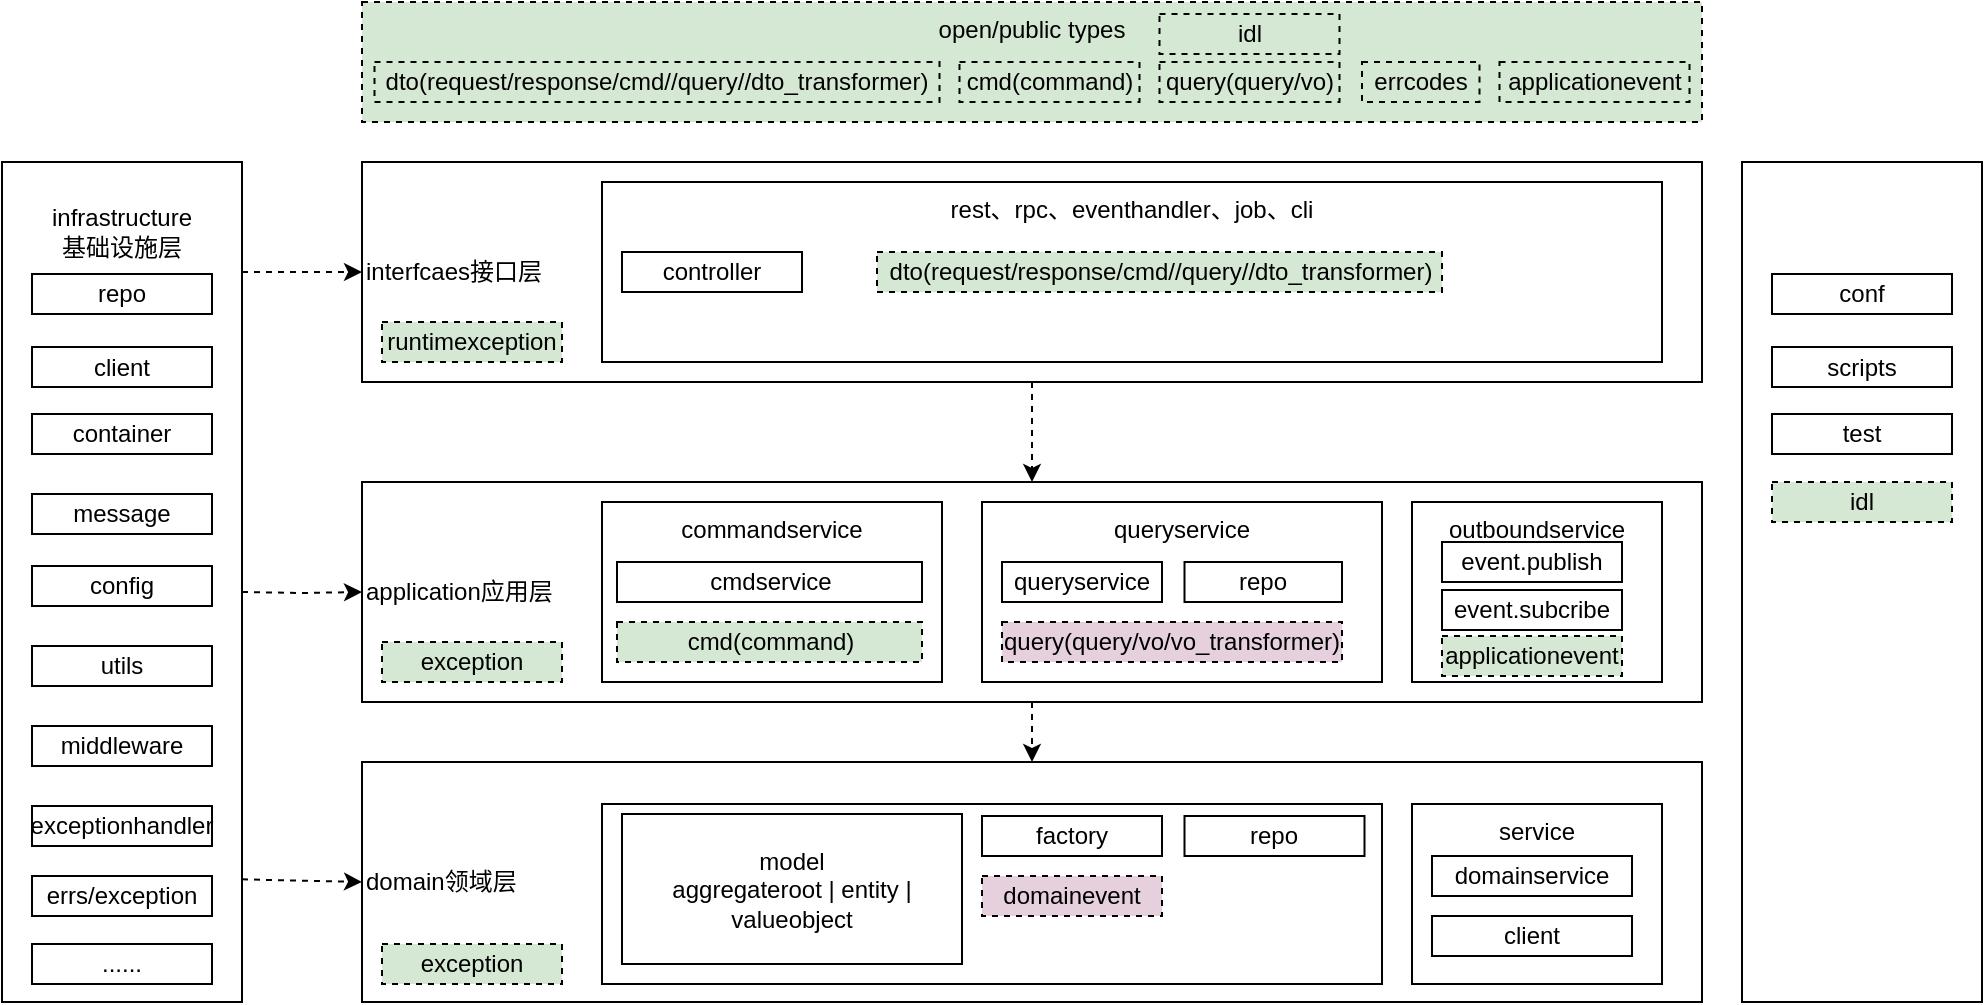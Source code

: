 <mxfile version="16.2.2" type="github">
  <diagram id="KwR87--WbYQBbyf-OmaU" name="Page-1">
    <mxGraphModel dx="1869" dy="1765" grid="1" gridSize="10" guides="1" tooltips="1" connect="1" arrows="1" fold="1" page="1" pageScale="1" pageWidth="827" pageHeight="1169" math="0" shadow="0">
      <root>
        <mxCell id="0" />
        <mxCell id="1" parent="0" />
        <mxCell id="RdTl-FuKnoiDI4QdVvTT-2" value="domain领域层" style="rounded=0;whiteSpace=wrap;align=left;" vertex="1" parent="1">
          <mxGeometry x="160" y="350" width="670" height="120" as="geometry" />
        </mxCell>
        <mxCell id="RdTl-FuKnoiDI4QdVvTT-3" value="" style="rounded=0;whiteSpace=wrap;verticalAlign=top;" vertex="1" parent="1">
          <mxGeometry x="280" y="371" width="390" height="90" as="geometry" />
        </mxCell>
        <mxCell id="RdTl-FuKnoiDI4QdVvTT-4" value="service" style="rounded=0;whiteSpace=wrap;horizontal=1;verticalAlign=top;" vertex="1" parent="1">
          <mxGeometry x="685" y="371" width="125" height="90" as="geometry" />
        </mxCell>
        <mxCell id="RdTl-FuKnoiDI4QdVvTT-5" value="model&#xa;aggregateroot | entity | valueobject" style="rounded=0;whiteSpace=wrap;fontStyle=0;verticalAlign=middle;" vertex="1" parent="1">
          <mxGeometry x="290" y="376" width="170" height="75" as="geometry" />
        </mxCell>
        <mxCell id="RdTl-FuKnoiDI4QdVvTT-6" value="repo" style="rounded=0;whiteSpace=wrap;" vertex="1" parent="1">
          <mxGeometry x="571.25" y="377" width="90" height="20" as="geometry" />
        </mxCell>
        <mxCell id="RdTl-FuKnoiDI4QdVvTT-7" value="domainevent" style="rounded=0;whiteSpace=wrap;dashed=1;fillColor=#E6D0DE;" vertex="1" parent="1">
          <mxGeometry x="470" y="407" width="90" height="20" as="geometry" />
        </mxCell>
        <mxCell id="RdTl-FuKnoiDI4QdVvTT-8" value="application应用层" style="rounded=0;whiteSpace=wrap;align=left;" vertex="1" parent="1">
          <mxGeometry x="160" y="210" width="670" height="110" as="geometry" />
        </mxCell>
        <mxCell id="RdTl-FuKnoiDI4QdVvTT-9" value="queryservice" style="rounded=0;whiteSpace=wrap;verticalAlign=top;" vertex="1" parent="1">
          <mxGeometry x="470" y="220" width="200" height="90" as="geometry" />
        </mxCell>
        <mxCell id="RdTl-FuKnoiDI4QdVvTT-10" value="outboundservice" style="rounded=0;whiteSpace=wrap;verticalAlign=top;" vertex="1" parent="1">
          <mxGeometry x="685" y="220" width="125" height="90" as="geometry" />
        </mxCell>
        <mxCell id="RdTl-FuKnoiDI4QdVvTT-11" value="query(query/vo/vo_transformer)" style="rounded=0;whiteSpace=wrap;fillColor=#E6D0DE;dashed=1;" vertex="1" parent="1">
          <mxGeometry x="480" y="280" width="170" height="20" as="geometry" />
        </mxCell>
        <mxCell id="RdTl-FuKnoiDI4QdVvTT-12" value="queryservice" style="rounded=0;whiteSpace=wrap;fillColor=none;" vertex="1" parent="1">
          <mxGeometry x="480" y="250" width="80" height="20" as="geometry" />
        </mxCell>
        <mxCell id="RdTl-FuKnoiDI4QdVvTT-13" value="interfcaes接口层" style="rounded=0;whiteSpace=wrap;align=left;" vertex="1" parent="1">
          <mxGeometry x="160" y="50" width="670" height="110" as="geometry" />
        </mxCell>
        <mxCell id="RdTl-FuKnoiDI4QdVvTT-14" value="rest、rpc、eventhandler、job、cli" style="rounded=0;whiteSpace=wrap;verticalAlign=top;" vertex="1" parent="1">
          <mxGeometry x="280" y="60" width="530" height="90" as="geometry" />
        </mxCell>
        <mxCell id="RdTl-FuKnoiDI4QdVvTT-15" value="controller" style="rounded=0;whiteSpace=wrap;" vertex="1" parent="1">
          <mxGeometry x="290" y="95" width="90" height="20" as="geometry" />
        </mxCell>
        <mxCell id="RdTl-FuKnoiDI4QdVvTT-16" value="" style="endArrow=classic;html=1;exitX=0.5;exitY=1;exitDx=0;exitDy=0;entryX=0.5;entryY=0;entryDx=0;entryDy=0;dashed=1;" edge="1" parent="1" source="RdTl-FuKnoiDI4QdVvTT-8" target="RdTl-FuKnoiDI4QdVvTT-2">
          <mxGeometry width="50" height="50" relative="1" as="geometry">
            <mxPoint x="515" y="320" as="sourcePoint" />
            <mxPoint x="347.5" y="350" as="targetPoint" />
          </mxGeometry>
        </mxCell>
        <mxCell id="RdTl-FuKnoiDI4QdVvTT-17" value="" style="endArrow=classic;html=1;exitX=0.5;exitY=1;exitDx=0;exitDy=0;dashed=1;" edge="1" parent="1" source="RdTl-FuKnoiDI4QdVvTT-13" target="RdTl-FuKnoiDI4QdVvTT-8">
          <mxGeometry width="50" height="50" relative="1" as="geometry">
            <mxPoint x="450" y="320" as="sourcePoint" />
            <mxPoint x="310" y="360" as="targetPoint" />
          </mxGeometry>
        </mxCell>
        <mxCell id="RdTl-FuKnoiDI4QdVvTT-18" value="" style="edgeStyle=orthogonalEdgeStyle;rounded=0;orthogonalLoop=1;jettySize=auto;html=1;dashed=1;strokeWidth=1;fontStyle=0;" edge="1" parent="1" target="RdTl-FuKnoiDI4QdVvTT-8">
          <mxGeometry relative="1" as="geometry">
            <mxPoint x="100" y="265" as="sourcePoint" />
          </mxGeometry>
        </mxCell>
        <mxCell id="RdTl-FuKnoiDI4QdVvTT-19" value="&#xa;infrastructure&#xa;基础设施层" style="rounded=0;whiteSpace=wrap;align=center;verticalAlign=top;" vertex="1" parent="1">
          <mxGeometry x="-20" y="50" width="120" height="420" as="geometry" />
        </mxCell>
        <mxCell id="RdTl-FuKnoiDI4QdVvTT-20" value="" style="endArrow=classic;html=1;exitX=1;exitY=0.854;exitDx=0;exitDy=0;entryX=0;entryY=0.5;entryDx=0;entryDy=0;dashed=1;exitPerimeter=0;" edge="1" parent="1" source="RdTl-FuKnoiDI4QdVvTT-19" target="RdTl-FuKnoiDI4QdVvTT-2">
          <mxGeometry width="50" height="50" relative="1" as="geometry">
            <mxPoint x="450" y="320" as="sourcePoint" />
            <mxPoint x="310" y="360" as="targetPoint" />
          </mxGeometry>
        </mxCell>
        <mxCell id="RdTl-FuKnoiDI4QdVvTT-21" value="" style="endArrow=classic;html=1;exitX=1;exitY=0.131;exitDx=0;exitDy=0;entryX=0;entryY=0.5;entryDx=0;entryDy=0;dashed=1;exitPerimeter=0;" edge="1" parent="1" source="RdTl-FuKnoiDI4QdVvTT-19" target="RdTl-FuKnoiDI4QdVvTT-13">
          <mxGeometry width="50" height="50" relative="1" as="geometry">
            <mxPoint x="460" y="330" as="sourcePoint" />
            <mxPoint x="320" y="370" as="targetPoint" />
          </mxGeometry>
        </mxCell>
        <mxCell id="RdTl-FuKnoiDI4QdVvTT-22" value="repo" style="rounded=0;whiteSpace=wrap;" vertex="1" parent="1">
          <mxGeometry x="-5" y="106" width="90" height="20" as="geometry" />
        </mxCell>
        <mxCell id="RdTl-FuKnoiDI4QdVvTT-23" value="container" style="rounded=0;whiteSpace=wrap;" vertex="1" parent="1">
          <mxGeometry x="-5" y="176" width="90" height="20" as="geometry" />
        </mxCell>
        <mxCell id="RdTl-FuKnoiDI4QdVvTT-24" value="client" style="rounded=0;whiteSpace=wrap;" vertex="1" parent="1">
          <mxGeometry x="-5" y="142.5" width="90" height="20" as="geometry" />
        </mxCell>
        <mxCell id="RdTl-FuKnoiDI4QdVvTT-25" value="config" style="rounded=0;whiteSpace=wrap;" vertex="1" parent="1">
          <mxGeometry x="-5" y="252" width="90" height="20" as="geometry" />
        </mxCell>
        <mxCell id="RdTl-FuKnoiDI4QdVvTT-26" value="utils" style="rounded=0;whiteSpace=wrap;" vertex="1" parent="1">
          <mxGeometry x="-5" y="292" width="90" height="20" as="geometry" />
        </mxCell>
        <mxCell id="RdTl-FuKnoiDI4QdVvTT-27" value="middleware" style="rounded=0;whiteSpace=wrap;" vertex="1" parent="1">
          <mxGeometry x="-5" y="332" width="90" height="20" as="geometry" />
        </mxCell>
        <mxCell id="RdTl-FuKnoiDI4QdVvTT-28" value="event.publish" style="rounded=0;whiteSpace=wrap;" vertex="1" parent="1">
          <mxGeometry x="700" y="240" width="90" height="20" as="geometry" />
        </mxCell>
        <mxCell id="RdTl-FuKnoiDI4QdVvTT-29" value="event.subcribe" style="rounded=0;whiteSpace=wrap;" vertex="1" parent="1">
          <mxGeometry x="700" y="264" width="90" height="20" as="geometry" />
        </mxCell>
        <mxCell id="RdTl-FuKnoiDI4QdVvTT-30" value="message" style="rounded=0;whiteSpace=wrap;" vertex="1" parent="1">
          <mxGeometry x="-5" y="216" width="90" height="20" as="geometry" />
        </mxCell>
        <mxCell id="RdTl-FuKnoiDI4QdVvTT-31" value="factory" style="rounded=0;whiteSpace=wrap;" vertex="1" parent="1">
          <mxGeometry x="470" y="377" width="90" height="20" as="geometry" />
        </mxCell>
        <mxCell id="RdTl-FuKnoiDI4QdVvTT-32" value="exceptionhandler" style="rounded=0;whiteSpace=wrap;" vertex="1" parent="1">
          <mxGeometry x="-5" y="372" width="90" height="20" as="geometry" />
        </mxCell>
        <mxCell id="RdTl-FuKnoiDI4QdVvTT-33" value="open/public types" style="rounded=0;whiteSpace=wrap;html=1;dashed=1;fillColor=#D5E8D4;verticalAlign=top;" vertex="1" parent="1">
          <mxGeometry x="160" y="-30" width="670" height="60" as="geometry" />
        </mxCell>
        <mxCell id="RdTl-FuKnoiDI4QdVvTT-34" value="applicationevent" style="rounded=0;whiteSpace=wrap;dashed=1;fillColor=#D5E8D4;" vertex="1" parent="1">
          <mxGeometry x="728.75" width="95" height="20" as="geometry" />
        </mxCell>
        <mxCell id="RdTl-FuKnoiDI4QdVvTT-35" value="exception" style="rounded=0;whiteSpace=wrap;fillColor=#D5E8D4;dashed=1;" vertex="1" parent="1">
          <mxGeometry x="170" y="441" width="90" height="20" as="geometry" />
        </mxCell>
        <mxCell id="RdTl-FuKnoiDI4QdVvTT-36" value="domainservice" style="rounded=0;whiteSpace=wrap;fillColor=none;" vertex="1" parent="1">
          <mxGeometry x="695" y="397" width="100" height="20" as="geometry" />
        </mxCell>
        <mxCell id="RdTl-FuKnoiDI4QdVvTT-37" value="client" style="rounded=0;whiteSpace=wrap;fillColor=none;" vertex="1" parent="1">
          <mxGeometry x="695" y="427" width="100" height="20" as="geometry" />
        </mxCell>
        <mxCell id="RdTl-FuKnoiDI4QdVvTT-38" value="dto(request/response/cmd//query//dto_transformer)" style="rounded=0;whiteSpace=wrap;fillColor=#D5E8D4;dashed=1;" vertex="1" parent="1">
          <mxGeometry x="417.5" y="95" width="282.5" height="20" as="geometry" />
        </mxCell>
        <mxCell id="RdTl-FuKnoiDI4QdVvTT-39" value="query(query/vo)" style="rounded=0;whiteSpace=wrap;fillColor=#D5E8D4;dashed=1;" vertex="1" parent="1">
          <mxGeometry x="558.75" width="90" height="20" as="geometry" />
        </mxCell>
        <mxCell id="RdTl-FuKnoiDI4QdVvTT-40" value="runtimexception" style="rounded=0;whiteSpace=wrap;fillColor=#D5E8D4;dashed=1;" vertex="1" parent="1">
          <mxGeometry x="170" y="130" width="90" height="20" as="geometry" />
        </mxCell>
        <mxCell id="RdTl-FuKnoiDI4QdVvTT-41" value="commandservice" style="rounded=0;whiteSpace=wrap;verticalAlign=top;" vertex="1" parent="1">
          <mxGeometry x="280" y="220" width="170" height="90" as="geometry" />
        </mxCell>
        <mxCell id="RdTl-FuKnoiDI4QdVvTT-42" value="cmdservice" style="rounded=0;whiteSpace=wrap;fillColor=none;" vertex="1" parent="1">
          <mxGeometry x="287.5" y="250" width="152.5" height="20" as="geometry" />
        </mxCell>
        <mxCell id="RdTl-FuKnoiDI4QdVvTT-43" value="cmd(command)" style="rounded=0;whiteSpace=wrap;fillColor=#D5E8D4;dashed=1;" vertex="1" parent="1">
          <mxGeometry x="287.5" y="280" width="152.5" height="20" as="geometry" />
        </mxCell>
        <mxCell id="RdTl-FuKnoiDI4QdVvTT-44" value="cmd(command)" style="rounded=0;whiteSpace=wrap;fillColor=#D5E8D4;dashed=1;" vertex="1" parent="1">
          <mxGeometry x="458.75" width="90" height="20" as="geometry" />
        </mxCell>
        <mxCell id="RdTl-FuKnoiDI4QdVvTT-45" value="repo" style="rounded=0;whiteSpace=wrap;" vertex="1" parent="1">
          <mxGeometry x="571.25" y="250" width="78.75" height="20" as="geometry" />
        </mxCell>
        <mxCell id="RdTl-FuKnoiDI4QdVvTT-46" value="exception" style="rounded=0;whiteSpace=wrap;fillColor=#D5E8D4;dashed=1;" vertex="1" parent="1">
          <mxGeometry x="170" y="290" width="90" height="20" as="geometry" />
        </mxCell>
        <mxCell id="RdTl-FuKnoiDI4QdVvTT-47" value="errcodes" style="rounded=0;whiteSpace=wrap;fillColor=#D5E8D4;dashed=1;" vertex="1" parent="1">
          <mxGeometry x="660" width="58.75" height="20" as="geometry" />
        </mxCell>
        <mxCell id="RdTl-FuKnoiDI4QdVvTT-48" value="errs/exception" style="rounded=0;whiteSpace=wrap;" vertex="1" parent="1">
          <mxGeometry x="-5" y="407" width="90" height="20" as="geometry" />
        </mxCell>
        <mxCell id="RdTl-FuKnoiDI4QdVvTT-49" value="......" style="rounded=0;whiteSpace=wrap;" vertex="1" parent="1">
          <mxGeometry x="-5" y="441" width="90" height="20" as="geometry" />
        </mxCell>
        <mxCell id="RdTl-FuKnoiDI4QdVvTT-50" value="applicationevent" style="rounded=0;whiteSpace=wrap;fillColor=#D5E8D4;dashed=1;" vertex="1" parent="1">
          <mxGeometry x="700" y="287" width="90" height="20" as="geometry" />
        </mxCell>
        <mxCell id="RdTl-FuKnoiDI4QdVvTT-51" value="dto(request/response/cmd//query//dto_transformer)" style="rounded=0;whiteSpace=wrap;fillColor=#D5E8D4;dashed=1;" vertex="1" parent="1">
          <mxGeometry x="166.25" width="282.5" height="20" as="geometry" />
        </mxCell>
        <mxCell id="RdTl-FuKnoiDI4QdVvTT-52" value="" style="rounded=0;whiteSpace=wrap;align=center;verticalAlign=top;" vertex="1" parent="1">
          <mxGeometry x="850" y="50" width="120" height="420" as="geometry" />
        </mxCell>
        <mxCell id="RdTl-FuKnoiDI4QdVvTT-53" value="conf" style="rounded=0;whiteSpace=wrap;" vertex="1" parent="1">
          <mxGeometry x="865" y="106" width="90" height="20" as="geometry" />
        </mxCell>
        <mxCell id="RdTl-FuKnoiDI4QdVvTT-54" value="scripts" style="rounded=0;whiteSpace=wrap;" vertex="1" parent="1">
          <mxGeometry x="865" y="142.5" width="90" height="20" as="geometry" />
        </mxCell>
        <mxCell id="RdTl-FuKnoiDI4QdVvTT-55" value="test" style="rounded=0;whiteSpace=wrap;" vertex="1" parent="1">
          <mxGeometry x="865" y="176" width="90" height="20" as="geometry" />
        </mxCell>
        <mxCell id="RdTl-FuKnoiDI4QdVvTT-56" value="idl" style="rounded=0;whiteSpace=wrap;fillColor=#D5E8D4;dashed=1;" vertex="1" parent="1">
          <mxGeometry x="865" y="210" width="90" height="20" as="geometry" />
        </mxCell>
        <mxCell id="RdTl-FuKnoiDI4QdVvTT-57" value="idl" style="rounded=0;whiteSpace=wrap;fillColor=#D5E8D4;dashed=1;" vertex="1" parent="1">
          <mxGeometry x="558.75" y="-24" width="90" height="20" as="geometry" />
        </mxCell>
      </root>
    </mxGraphModel>
  </diagram>
</mxfile>
